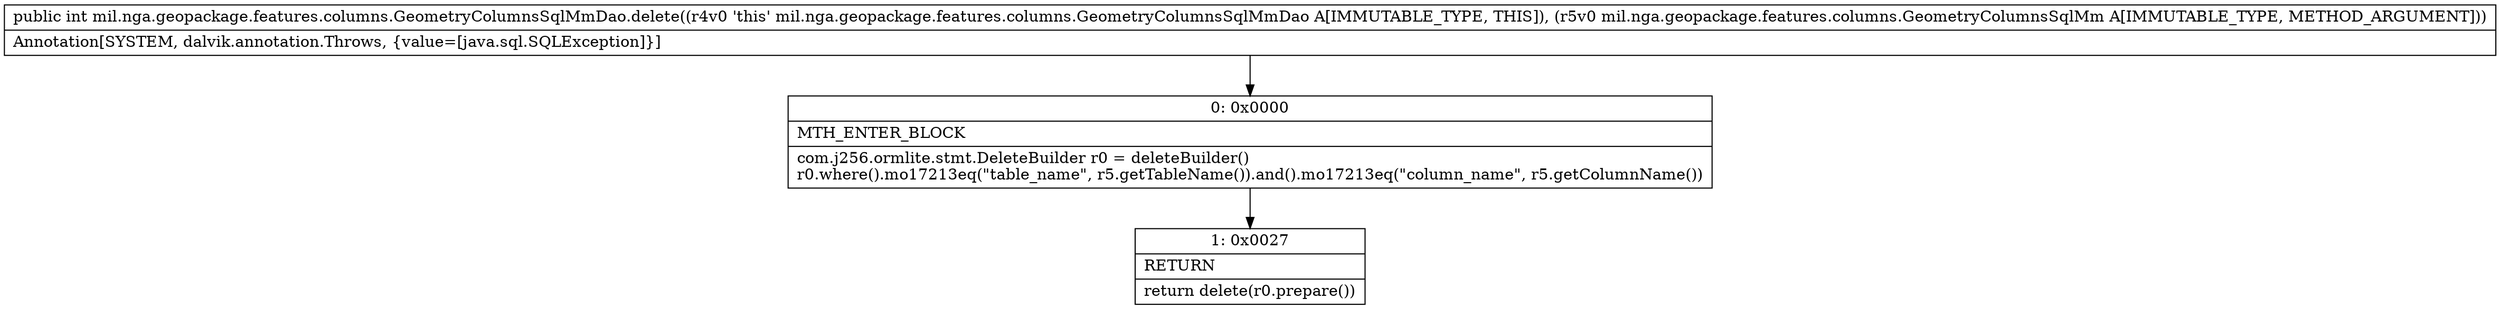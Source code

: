 digraph "CFG formil.nga.geopackage.features.columns.GeometryColumnsSqlMmDao.delete(Lmil\/nga\/geopackage\/features\/columns\/GeometryColumnsSqlMm;)I" {
Node_0 [shape=record,label="{0\:\ 0x0000|MTH_ENTER_BLOCK\l|com.j256.ormlite.stmt.DeleteBuilder r0 = deleteBuilder()\lr0.where().mo17213eq(\"table_name\", r5.getTableName()).and().mo17213eq(\"column_name\", r5.getColumnName())\l}"];
Node_1 [shape=record,label="{1\:\ 0x0027|RETURN\l|return delete(r0.prepare())\l}"];
MethodNode[shape=record,label="{public int mil.nga.geopackage.features.columns.GeometryColumnsSqlMmDao.delete((r4v0 'this' mil.nga.geopackage.features.columns.GeometryColumnsSqlMmDao A[IMMUTABLE_TYPE, THIS]), (r5v0 mil.nga.geopackage.features.columns.GeometryColumnsSqlMm A[IMMUTABLE_TYPE, METHOD_ARGUMENT]))  | Annotation[SYSTEM, dalvik.annotation.Throws, \{value=[java.sql.SQLException]\}]\l}"];
MethodNode -> Node_0;
Node_0 -> Node_1;
}

